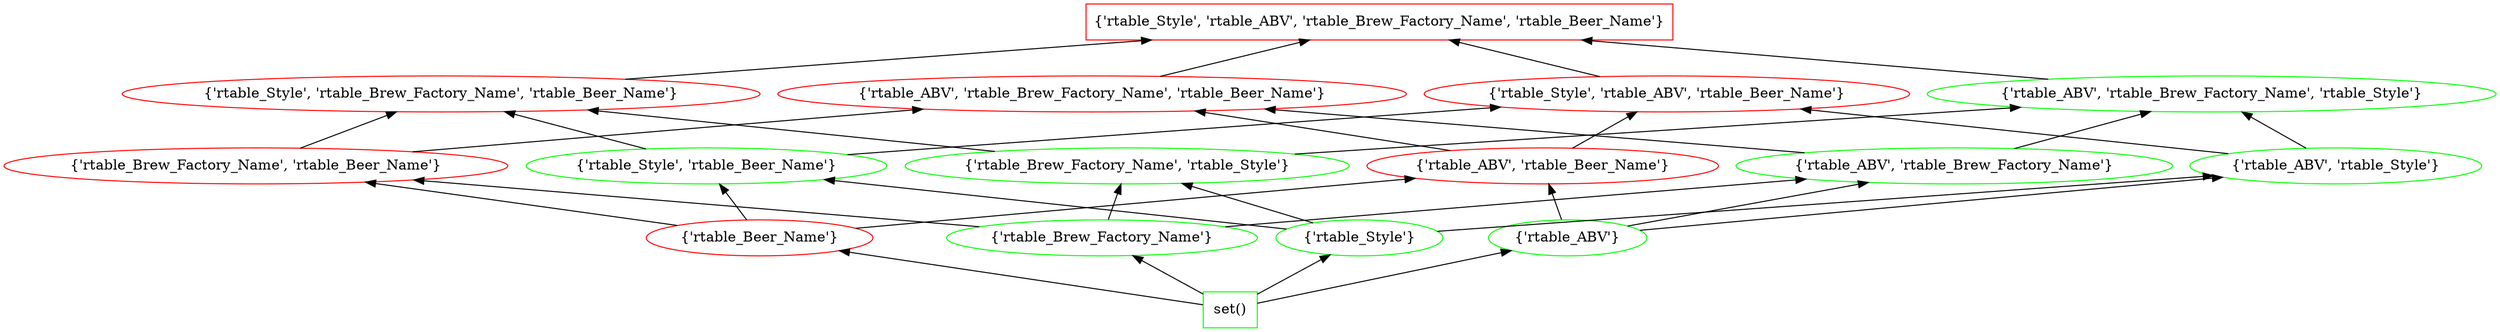 digraph G {
splines="line"
rankdir=BT
"{'rtable_Style', 'rtable_ABV', 'rtable_Brew_Factory_Name', 'rtable_Beer_Name'}" [shape=box];
"set()" [shape=box];
"set()" [color=green];
"set()" -> "{'rtable_Beer_Name'}";
"set()" -> "{'rtable_Brew_Factory_Name'}";
"set()" -> "{'rtable_Style'}";
"set()" -> "{'rtable_ABV'}";
"{'rtable_Beer_Name'}" [color=red];
"{'rtable_Beer_Name'}" -> "{'rtable_Brew_Factory_Name', 'rtable_Beer_Name'}";
"{'rtable_Beer_Name'}" -> "{'rtable_Style', 'rtable_Beer_Name'}";
"{'rtable_Beer_Name'}" -> "{'rtable_ABV', 'rtable_Beer_Name'}";
"{'rtable_Brew_Factory_Name'}" [color=green];
"{'rtable_Brew_Factory_Name'}" -> "{'rtable_Brew_Factory_Name', 'rtable_Beer_Name'}";
"{'rtable_Brew_Factory_Name'}" -> "{'rtable_Brew_Factory_Name', 'rtable_Style'}";
"{'rtable_Brew_Factory_Name'}" -> "{'rtable_ABV', 'rtable_Brew_Factory_Name'}";
"{'rtable_Style'}" [color=green];
"{'rtable_Style'}" -> "{'rtable_Style', 'rtable_Beer_Name'}";
"{'rtable_Style'}" -> "{'rtable_Brew_Factory_Name', 'rtable_Style'}";
"{'rtable_Style'}" -> "{'rtable_ABV', 'rtable_Style'}";
"{'rtable_ABV'}" [color=green];
"{'rtable_ABV'}" -> "{'rtable_ABV', 'rtable_Beer_Name'}";
"{'rtable_ABV'}" -> "{'rtable_ABV', 'rtable_Brew_Factory_Name'}";
"{'rtable_ABV'}" -> "{'rtable_ABV', 'rtable_Style'}";
"{'rtable_Brew_Factory_Name', 'rtable_Beer_Name'}" [color=red];
"{'rtable_Brew_Factory_Name', 'rtable_Beer_Name'}" -> "{'rtable_Style', 'rtable_Brew_Factory_Name', 'rtable_Beer_Name'}";
"{'rtable_Brew_Factory_Name', 'rtable_Beer_Name'}" -> "{'rtable_ABV', 'rtable_Brew_Factory_Name', 'rtable_Beer_Name'}";
"{'rtable_Style', 'rtable_Beer_Name'}" [color=green];
"{'rtable_Style', 'rtable_Beer_Name'}" -> "{'rtable_Style', 'rtable_Brew_Factory_Name', 'rtable_Beer_Name'}";
"{'rtable_Style', 'rtable_Beer_Name'}" -> "{'rtable_Style', 'rtable_ABV', 'rtable_Beer_Name'}";
"{'rtable_ABV', 'rtable_Beer_Name'}" [color=red];
"{'rtable_ABV', 'rtable_Beer_Name'}" -> "{'rtable_ABV', 'rtable_Brew_Factory_Name', 'rtable_Beer_Name'}";
"{'rtable_ABV', 'rtable_Beer_Name'}" -> "{'rtable_Style', 'rtable_ABV', 'rtable_Beer_Name'}";
"{'rtable_Brew_Factory_Name', 'rtable_Style'}" [color=green];
"{'rtable_Brew_Factory_Name', 'rtable_Style'}" -> "{'rtable_Style', 'rtable_Brew_Factory_Name', 'rtable_Beer_Name'}";
"{'rtable_Brew_Factory_Name', 'rtable_Style'}" -> "{'rtable_ABV', 'rtable_Brew_Factory_Name', 'rtable_Style'}";
"{'rtable_ABV', 'rtable_Brew_Factory_Name'}" [color=green];
"{'rtable_ABV', 'rtable_Brew_Factory_Name'}" -> "{'rtable_ABV', 'rtable_Brew_Factory_Name', 'rtable_Beer_Name'}";
"{'rtable_ABV', 'rtable_Brew_Factory_Name'}" -> "{'rtable_ABV', 'rtable_Brew_Factory_Name', 'rtable_Style'}";
"{'rtable_ABV', 'rtable_Style'}" [color=green];
"{'rtable_ABV', 'rtable_Style'}" -> "{'rtable_Style', 'rtable_ABV', 'rtable_Beer_Name'}";
"{'rtable_ABV', 'rtable_Style'}" -> "{'rtable_ABV', 'rtable_Brew_Factory_Name', 'rtable_Style'}";
"{'rtable_Style', 'rtable_Brew_Factory_Name', 'rtable_Beer_Name'}" [color=red];
"{'rtable_Style', 'rtable_Brew_Factory_Name', 'rtable_Beer_Name'}" -> "{'rtable_Style', 'rtable_ABV', 'rtable_Brew_Factory_Name', 'rtable_Beer_Name'}";
"{'rtable_ABV', 'rtable_Brew_Factory_Name', 'rtable_Beer_Name'}" [color=red];
"{'rtable_ABV', 'rtable_Brew_Factory_Name', 'rtable_Beer_Name'}" -> "{'rtable_Style', 'rtable_ABV', 'rtable_Brew_Factory_Name', 'rtable_Beer_Name'}";
"{'rtable_Style', 'rtable_ABV', 'rtable_Beer_Name'}" [color=red];
"{'rtable_Style', 'rtable_ABV', 'rtable_Beer_Name'}" -> "{'rtable_Style', 'rtable_ABV', 'rtable_Brew_Factory_Name', 'rtable_Beer_Name'}";
"{'rtable_ABV', 'rtable_Brew_Factory_Name', 'rtable_Style'}" [color=green];
"{'rtable_ABV', 'rtable_Brew_Factory_Name', 'rtable_Style'}" -> "{'rtable_Style', 'rtable_ABV', 'rtable_Brew_Factory_Name', 'rtable_Beer_Name'}";
"{'rtable_Style', 'rtable_ABV', 'rtable_Brew_Factory_Name', 'rtable_Beer_Name'}" [color=red];
}